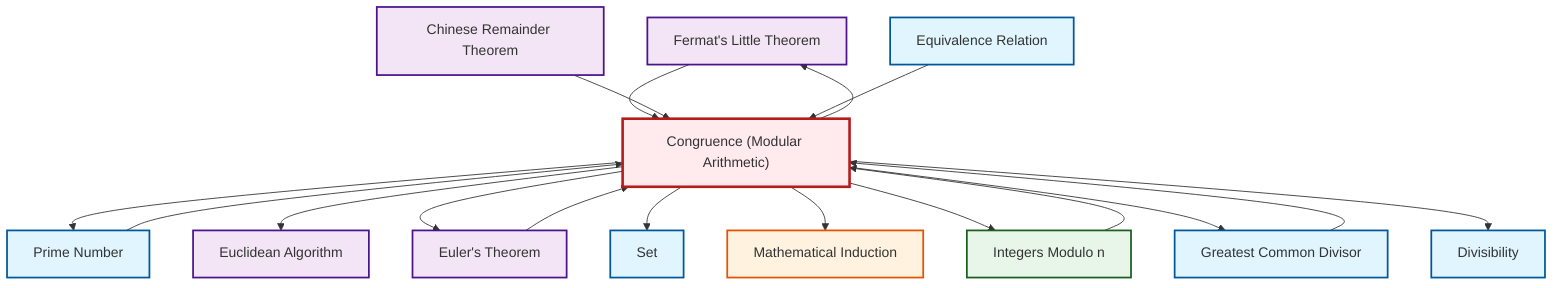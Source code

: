 graph TD
    classDef definition fill:#e1f5fe,stroke:#01579b,stroke-width:2px
    classDef theorem fill:#f3e5f5,stroke:#4a148c,stroke-width:2px
    classDef axiom fill:#fff3e0,stroke:#e65100,stroke-width:2px
    classDef example fill:#e8f5e9,stroke:#1b5e20,stroke-width:2px
    classDef current fill:#ffebee,stroke:#b71c1c,stroke-width:3px
    thm-fermat-little["Fermat's Little Theorem"]:::theorem
    ex-quotient-integers-mod-n["Integers Modulo n"]:::example
    def-equivalence-relation["Equivalence Relation"]:::definition
    def-congruence["Congruence (Modular Arithmetic)"]:::definition
    thm-euclidean-algorithm["Euclidean Algorithm"]:::theorem
    thm-euler["Euler's Theorem"]:::theorem
    ax-induction["Mathematical Induction"]:::axiom
    def-divisibility["Divisibility"]:::definition
    def-set["Set"]:::definition
    thm-chinese-remainder["Chinese Remainder Theorem"]:::theorem
    def-gcd["Greatest Common Divisor"]:::definition
    def-prime["Prime Number"]:::definition
    def-congruence --> def-prime
    def-congruence --> thm-euclidean-algorithm
    thm-fermat-little --> def-congruence
    thm-chinese-remainder --> def-congruence
    def-congruence --> thm-euler
    def-prime --> def-congruence
    def-congruence --> def-set
    def-congruence --> ax-induction
    def-congruence --> ex-quotient-integers-mod-n
    def-congruence --> def-gcd
    def-congruence --> thm-fermat-little
    thm-euler --> def-congruence
    def-congruence --> def-divisibility
    def-equivalence-relation --> def-congruence
    ex-quotient-integers-mod-n --> def-congruence
    def-gcd --> def-congruence
    class def-congruence current